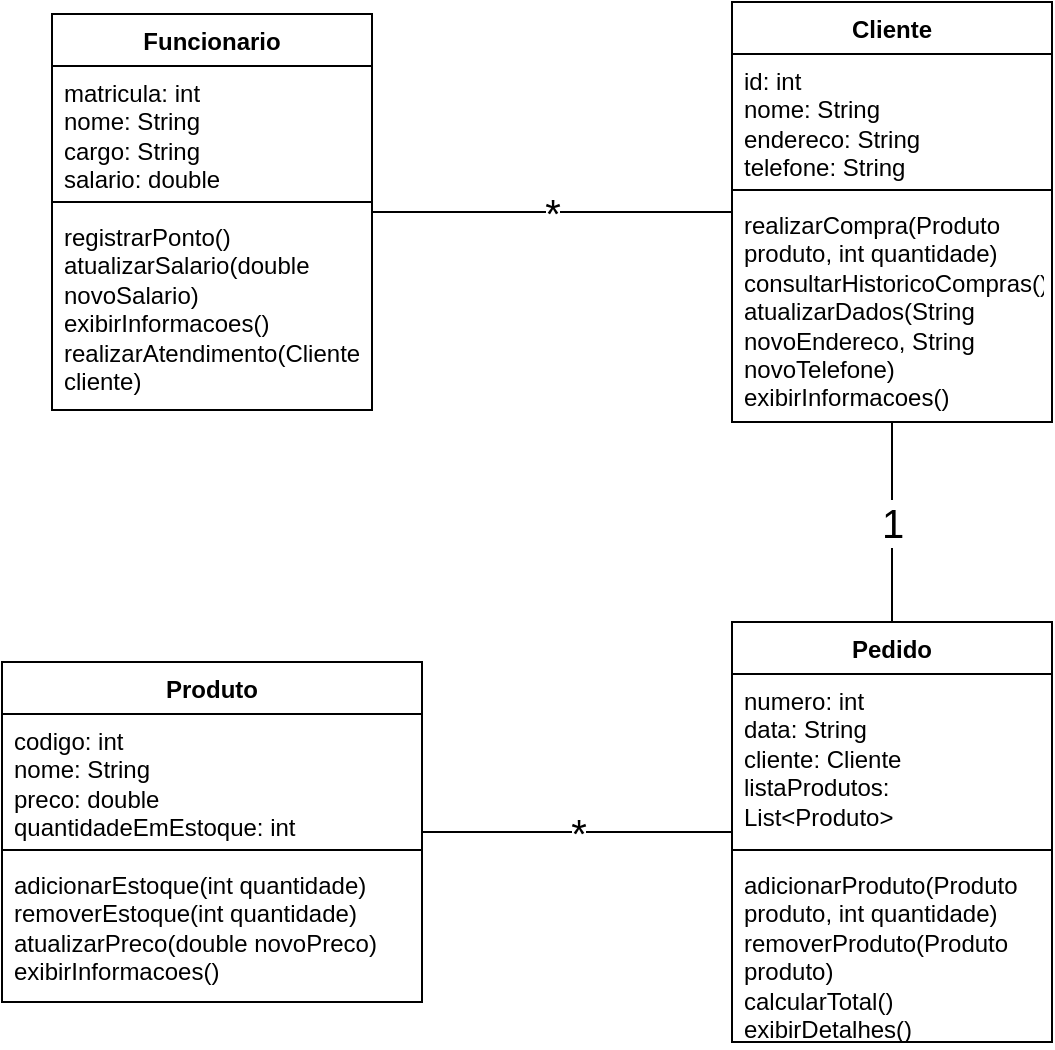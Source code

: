 <mxfile version="24.7.16">
  <diagram name="Page-1" id="c4acf3e9-155e-7222-9cf6-157b1a14988f">
    <mxGraphModel dx="1195" dy="622" grid="1" gridSize="10" guides="1" tooltips="1" connect="1" arrows="1" fold="1" page="1" pageScale="1" pageWidth="850" pageHeight="1100" background="none" math="0" shadow="0">
      <root>
        <mxCell id="0" />
        <mxCell id="1" parent="0" />
        <mxCell id="5d2195bd80daf111-38" style="edgeStyle=orthogonalEdgeStyle;rounded=0;html=1;dashed=1;labelBackgroundColor=none;startFill=0;endArrow=open;endFill=0;endSize=10;fontFamily=Verdana;fontSize=10;" parent="1" edge="1">
          <mxGeometry relative="1" as="geometry">
            <Array as="points">
              <mxPoint x="590" y="721" />
            </Array>
            <mxPoint x="650" y="721" as="sourcePoint" />
          </mxGeometry>
        </mxCell>
        <mxCell id="5d2195bd80daf111-40" style="edgeStyle=orthogonalEdgeStyle;rounded=0;html=1;dashed=1;labelBackgroundColor=none;startFill=0;endArrow=open;endFill=0;endSize=10;fontFamily=Verdana;fontSize=10;" parent="1" edge="1">
          <mxGeometry relative="1" as="geometry">
            <Array as="points" />
            <mxPoint x="730" y="814" as="sourcePoint" />
          </mxGeometry>
        </mxCell>
        <mxCell id="5d2195bd80daf111-39" style="edgeStyle=orthogonalEdgeStyle;rounded=0;html=1;dashed=1;labelBackgroundColor=none;startFill=0;endArrow=open;endFill=0;endSize=10;fontFamily=Verdana;fontSize=10;" parent="1" edge="1">
          <mxGeometry relative="1" as="geometry">
            <mxPoint x="730" y="948" as="sourcePoint" />
          </mxGeometry>
        </mxCell>
        <mxCell id="5d2195bd80daf111-41" style="edgeStyle=orthogonalEdgeStyle;rounded=0;html=1;dashed=1;labelBackgroundColor=none;startFill=0;endArrow=open;endFill=0;endSize=10;fontFamily=Verdana;fontSize=10;" parent="1" edge="1">
          <mxGeometry relative="1" as="geometry">
            <Array as="points" />
            <mxPoint x="730" y="603" as="sourcePoint" />
          </mxGeometry>
        </mxCell>
        <mxCell id="5d2195bd80daf111-35" style="edgeStyle=orthogonalEdgeStyle;rounded=0;html=1;dashed=1;labelBackgroundColor=none;startFill=0;endArrow=open;endFill=0;endSize=10;fontFamily=Verdana;fontSize=10;" parent="1" edge="1">
          <mxGeometry relative="1" as="geometry">
            <Array as="points">
              <mxPoint x="545" y="970" />
              <mxPoint x="545" y="970" />
            </Array>
            <mxPoint x="545" y="963" as="sourcePoint" />
          </mxGeometry>
        </mxCell>
        <mxCell id="5d2195bd80daf111-36" style="edgeStyle=orthogonalEdgeStyle;rounded=0;html=1;dashed=1;labelBackgroundColor=none;startFill=0;endArrow=open;endFill=0;endSize=10;fontFamily=Verdana;fontSize=10;" parent="1" edge="1">
          <mxGeometry relative="1" as="geometry">
            <Array as="points">
              <mxPoint x="550" y="520" />
            </Array>
            <mxPoint x="490" y="520" as="targetPoint" />
          </mxGeometry>
        </mxCell>
        <mxCell id="5d2195bd80daf111-26" style="edgeStyle=orthogonalEdgeStyle;rounded=0;html=1;dashed=1;labelBackgroundColor=none;startFill=0;endArrow=open;endFill=0;endSize=10;fontFamily=Verdana;fontSize=10;" parent="1" edge="1">
          <mxGeometry relative="1" as="geometry">
            <Array as="points" />
            <mxPoint x="685" y="300" as="targetPoint" />
          </mxGeometry>
        </mxCell>
        <mxCell id="5d2195bd80daf111-37" style="edgeStyle=orthogonalEdgeStyle;rounded=0;html=1;dashed=1;labelBackgroundColor=none;startFill=0;endArrow=open;endFill=0;endSize=10;fontFamily=Verdana;fontSize=10;" parent="1" edge="1">
          <mxGeometry relative="1" as="geometry">
            <Array as="points">
              <mxPoint x="570" y="590" />
            </Array>
            <mxPoint x="650" y="590" as="sourcePoint" />
          </mxGeometry>
        </mxCell>
        <mxCell id="HngV6Z71-Gyh6VQ-0Nk7-1" value="Produto" style="swimlane;fontStyle=1;align=center;verticalAlign=top;childLayout=stackLayout;horizontal=1;startSize=26;horizontalStack=0;resizeParent=1;resizeParentMax=0;resizeLast=0;collapsible=1;marginBottom=0;whiteSpace=wrap;html=1;" vertex="1" parent="1">
          <mxGeometry x="275" y="380" width="210" height="170" as="geometry" />
        </mxCell>
        <mxCell id="HngV6Z71-Gyh6VQ-0Nk7-2" value="codigo: int&lt;div&gt;&lt;div&gt;nome: String&lt;/div&gt;&lt;div&gt;preco: double&lt;/div&gt;&lt;div&gt;quantidadeEmEstoque: int&lt;/div&gt;&lt;/div&gt;&lt;div&gt;&lt;br&gt;&lt;/div&gt;" style="text;strokeColor=none;fillColor=none;align=left;verticalAlign=top;spacingLeft=4;spacingRight=4;overflow=hidden;rotatable=0;points=[[0,0.5],[1,0.5]];portConstraint=eastwest;whiteSpace=wrap;html=1;" vertex="1" parent="HngV6Z71-Gyh6VQ-0Nk7-1">
          <mxGeometry y="26" width="210" height="64" as="geometry" />
        </mxCell>
        <mxCell id="HngV6Z71-Gyh6VQ-0Nk7-3" value="" style="line;strokeWidth=1;fillColor=none;align=left;verticalAlign=middle;spacingTop=-1;spacingLeft=3;spacingRight=3;rotatable=0;labelPosition=right;points=[];portConstraint=eastwest;strokeColor=inherit;" vertex="1" parent="HngV6Z71-Gyh6VQ-0Nk7-1">
          <mxGeometry y="90" width="210" height="8" as="geometry" />
        </mxCell>
        <mxCell id="HngV6Z71-Gyh6VQ-0Nk7-4" value="&lt;span style=&quot;background-color: initial;&quot;&gt;adicionarEstoque(int quantidade)&lt;/span&gt;&lt;div&gt;removerEstoque(int quantidade)&lt;/div&gt;&lt;div&gt;atualizarPreco(double novoPreco)&lt;/div&gt;&lt;div&gt;exibirInformacoes()&lt;/div&gt;" style="text;strokeColor=none;fillColor=none;align=left;verticalAlign=top;spacingLeft=4;spacingRight=4;overflow=hidden;rotatable=0;points=[[0,0.5],[1,0.5]];portConstraint=eastwest;whiteSpace=wrap;html=1;" vertex="1" parent="HngV6Z71-Gyh6VQ-0Nk7-1">
          <mxGeometry y="98" width="210" height="72" as="geometry" />
        </mxCell>
        <mxCell id="HngV6Z71-Gyh6VQ-0Nk7-25" value="1" style="edgeStyle=orthogonalEdgeStyle;rounded=0;orthogonalLoop=1;jettySize=auto;html=1;fontSize=20;endArrow=none;endFill=0;" edge="1" parent="1" source="HngV6Z71-Gyh6VQ-0Nk7-5" target="HngV6Z71-Gyh6VQ-0Nk7-13">
          <mxGeometry relative="1" as="geometry" />
        </mxCell>
        <mxCell id="HngV6Z71-Gyh6VQ-0Nk7-5" value="Cliente" style="swimlane;fontStyle=1;align=center;verticalAlign=top;childLayout=stackLayout;horizontal=1;startSize=26;horizontalStack=0;resizeParent=1;resizeParentMax=0;resizeLast=0;collapsible=1;marginBottom=0;whiteSpace=wrap;html=1;" vertex="1" parent="1">
          <mxGeometry x="640" y="50" width="160" height="210" as="geometry" />
        </mxCell>
        <mxCell id="HngV6Z71-Gyh6VQ-0Nk7-6" value="&lt;div&gt;id: int&lt;/div&gt;&lt;div&gt;nome: String&lt;/div&gt;&lt;div&gt;endereco: String&lt;/div&gt;&lt;div&gt;telefone: String&lt;/div&gt;" style="text;strokeColor=none;fillColor=none;align=left;verticalAlign=top;spacingLeft=4;spacingRight=4;overflow=hidden;rotatable=0;points=[[0,0.5],[1,0.5]];portConstraint=eastwest;whiteSpace=wrap;html=1;" vertex="1" parent="HngV6Z71-Gyh6VQ-0Nk7-5">
          <mxGeometry y="26" width="160" height="64" as="geometry" />
        </mxCell>
        <mxCell id="HngV6Z71-Gyh6VQ-0Nk7-7" value="" style="line;strokeWidth=1;fillColor=none;align=left;verticalAlign=middle;spacingTop=-1;spacingLeft=3;spacingRight=3;rotatable=0;labelPosition=right;points=[];portConstraint=eastwest;strokeColor=inherit;" vertex="1" parent="HngV6Z71-Gyh6VQ-0Nk7-5">
          <mxGeometry y="90" width="160" height="8" as="geometry" />
        </mxCell>
        <mxCell id="HngV6Z71-Gyh6VQ-0Nk7-8" value="&lt;div&gt;realizarCompra(Produto produto, int quantidade)&lt;/div&gt;&lt;div&gt;consultarHistoricoCompras()&lt;/div&gt;&lt;div&gt;atualizarDados(String novoEndereco, String novoTelefone)&lt;/div&gt;&lt;div&gt;exibirInformacoes()&lt;/div&gt;" style="text;strokeColor=none;fillColor=none;align=left;verticalAlign=top;spacingLeft=4;spacingRight=4;overflow=hidden;rotatable=0;points=[[0,0.5],[1,0.5]];portConstraint=eastwest;whiteSpace=wrap;html=1;" vertex="1" parent="HngV6Z71-Gyh6VQ-0Nk7-5">
          <mxGeometry y="98" width="160" height="112" as="geometry" />
        </mxCell>
        <mxCell id="HngV6Z71-Gyh6VQ-0Nk7-24" value="&lt;font style=&quot;font-size: 20px;&quot;&gt;*&lt;/font&gt;" style="edgeStyle=orthogonalEdgeStyle;rounded=0;orthogonalLoop=1;jettySize=auto;html=1;endArrow=none;endFill=0;" edge="1" parent="1" source="HngV6Z71-Gyh6VQ-0Nk7-9" target="HngV6Z71-Gyh6VQ-0Nk7-5">
          <mxGeometry relative="1" as="geometry">
            <mxPoint as="offset" />
          </mxGeometry>
        </mxCell>
        <mxCell id="HngV6Z71-Gyh6VQ-0Nk7-9" value="Funcionario" style="swimlane;fontStyle=1;align=center;verticalAlign=top;childLayout=stackLayout;horizontal=1;startSize=26;horizontalStack=0;resizeParent=1;resizeParentMax=0;resizeLast=0;collapsible=1;marginBottom=0;whiteSpace=wrap;html=1;" vertex="1" parent="1">
          <mxGeometry x="300" y="56" width="160" height="198" as="geometry" />
        </mxCell>
        <mxCell id="HngV6Z71-Gyh6VQ-0Nk7-10" value="&lt;div&gt;matricula: int&lt;/div&gt;&lt;div&gt;nome: String&lt;/div&gt;&lt;div&gt;cargo: String&lt;/div&gt;&lt;div&gt;salario: double&lt;/div&gt;" style="text;strokeColor=none;fillColor=none;align=left;verticalAlign=top;spacingLeft=4;spacingRight=4;overflow=hidden;rotatable=0;points=[[0,0.5],[1,0.5]];portConstraint=eastwest;whiteSpace=wrap;html=1;" vertex="1" parent="HngV6Z71-Gyh6VQ-0Nk7-9">
          <mxGeometry y="26" width="160" height="64" as="geometry" />
        </mxCell>
        <mxCell id="HngV6Z71-Gyh6VQ-0Nk7-11" value="" style="line;strokeWidth=1;fillColor=none;align=left;verticalAlign=middle;spacingTop=-1;spacingLeft=3;spacingRight=3;rotatable=0;labelPosition=right;points=[];portConstraint=eastwest;strokeColor=inherit;" vertex="1" parent="HngV6Z71-Gyh6VQ-0Nk7-9">
          <mxGeometry y="90" width="160" height="8" as="geometry" />
        </mxCell>
        <mxCell id="HngV6Z71-Gyh6VQ-0Nk7-12" value="&lt;div&gt;registrarPonto()&lt;/div&gt;&lt;div&gt;atualizarSalario(double novoSalario)&lt;/div&gt;&lt;div&gt;exibirInformacoes()&lt;/div&gt;&lt;div&gt;realizarAtendimento(Cliente cliente)&lt;/div&gt;" style="text;strokeColor=none;fillColor=none;align=left;verticalAlign=top;spacingLeft=4;spacingRight=4;overflow=hidden;rotatable=0;points=[[0,0.5],[1,0.5]];portConstraint=eastwest;whiteSpace=wrap;html=1;" vertex="1" parent="HngV6Z71-Gyh6VQ-0Nk7-9">
          <mxGeometry y="98" width="160" height="100" as="geometry" />
        </mxCell>
        <mxCell id="HngV6Z71-Gyh6VQ-0Nk7-26" value="*" style="edgeStyle=orthogonalEdgeStyle;rounded=0;orthogonalLoop=1;jettySize=auto;html=1;fontSize=20;endArrow=none;endFill=0;" edge="1" parent="1" source="HngV6Z71-Gyh6VQ-0Nk7-13" target="HngV6Z71-Gyh6VQ-0Nk7-1">
          <mxGeometry relative="1" as="geometry" />
        </mxCell>
        <mxCell id="HngV6Z71-Gyh6VQ-0Nk7-13" value="Pedido" style="swimlane;fontStyle=1;align=center;verticalAlign=top;childLayout=stackLayout;horizontal=1;startSize=26;horizontalStack=0;resizeParent=1;resizeParentMax=0;resizeLast=0;collapsible=1;marginBottom=0;whiteSpace=wrap;html=1;" vertex="1" parent="1">
          <mxGeometry x="640" y="360" width="160" height="210" as="geometry" />
        </mxCell>
        <mxCell id="HngV6Z71-Gyh6VQ-0Nk7-14" value="&lt;div&gt;numero: int&lt;/div&gt;&lt;div&gt;data: String&lt;/div&gt;&lt;div&gt;cliente: Cliente&lt;/div&gt;&lt;div&gt;listaProdutos: List&amp;lt;Produto&amp;gt;&lt;/div&gt;" style="text;strokeColor=none;fillColor=none;align=left;verticalAlign=top;spacingLeft=4;spacingRight=4;overflow=hidden;rotatable=0;points=[[0,0.5],[1,0.5]];portConstraint=eastwest;whiteSpace=wrap;html=1;" vertex="1" parent="HngV6Z71-Gyh6VQ-0Nk7-13">
          <mxGeometry y="26" width="160" height="84" as="geometry" />
        </mxCell>
        <mxCell id="HngV6Z71-Gyh6VQ-0Nk7-15" value="" style="line;strokeWidth=1;fillColor=none;align=left;verticalAlign=middle;spacingTop=-1;spacingLeft=3;spacingRight=3;rotatable=0;labelPosition=right;points=[];portConstraint=eastwest;strokeColor=inherit;" vertex="1" parent="HngV6Z71-Gyh6VQ-0Nk7-13">
          <mxGeometry y="110" width="160" height="8" as="geometry" />
        </mxCell>
        <mxCell id="HngV6Z71-Gyh6VQ-0Nk7-16" value="&lt;div&gt;adicionarProduto(Produto produto, int quantidade)&lt;/div&gt;&lt;div&gt;removerProduto(Produto produto)&lt;/div&gt;&lt;div&gt;calcularTotal()&lt;/div&gt;&lt;div&gt;exibirDetalhes()&lt;/div&gt;" style="text;strokeColor=none;fillColor=none;align=left;verticalAlign=top;spacingLeft=4;spacingRight=4;overflow=hidden;rotatable=0;points=[[0,0.5],[1,0.5]];portConstraint=eastwest;whiteSpace=wrap;html=1;" vertex="1" parent="HngV6Z71-Gyh6VQ-0Nk7-13">
          <mxGeometry y="118" width="160" height="92" as="geometry" />
        </mxCell>
      </root>
    </mxGraphModel>
  </diagram>
</mxfile>
